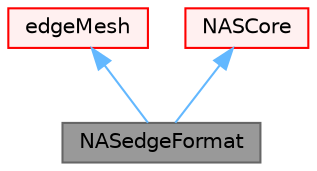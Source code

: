digraph "NASedgeFormat"
{
 // LATEX_PDF_SIZE
  bgcolor="transparent";
  edge [fontname=Helvetica,fontsize=10,labelfontname=Helvetica,labelfontsize=10];
  node [fontname=Helvetica,fontsize=10,shape=box,height=0.2,width=0.4];
  Node1 [id="Node000001",label="NASedgeFormat",height=0.2,width=0.4,color="gray40", fillcolor="grey60", style="filled", fontcolor="black",tooltip="Nastran edge reader."];
  Node2 -> Node1 [id="edge1_Node000001_Node000002",dir="back",color="steelblue1",style="solid",tooltip=" "];
  Node2 [id="Node000002",label="edgeMesh",height=0.2,width=0.4,color="red", fillcolor="#FFF0F0", style="filled",URL="$classFoam_1_1edgeMesh.html",tooltip="Mesh data needed to do the Finite Area discretisation."];
  Node40 -> Node1 [id="edge2_Node000001_Node000040",dir="back",color="steelblue1",style="solid",tooltip=" "];
  Node40 [id="Node000040",label="NASCore",height=0.2,width=0.4,color="red", fillcolor="#FFF0F0", style="filled",URL="$classFoam_1_1fileFormats_1_1NASCore.html",tooltip="Core routines used when reading/writing NASTRAN files."];
}
